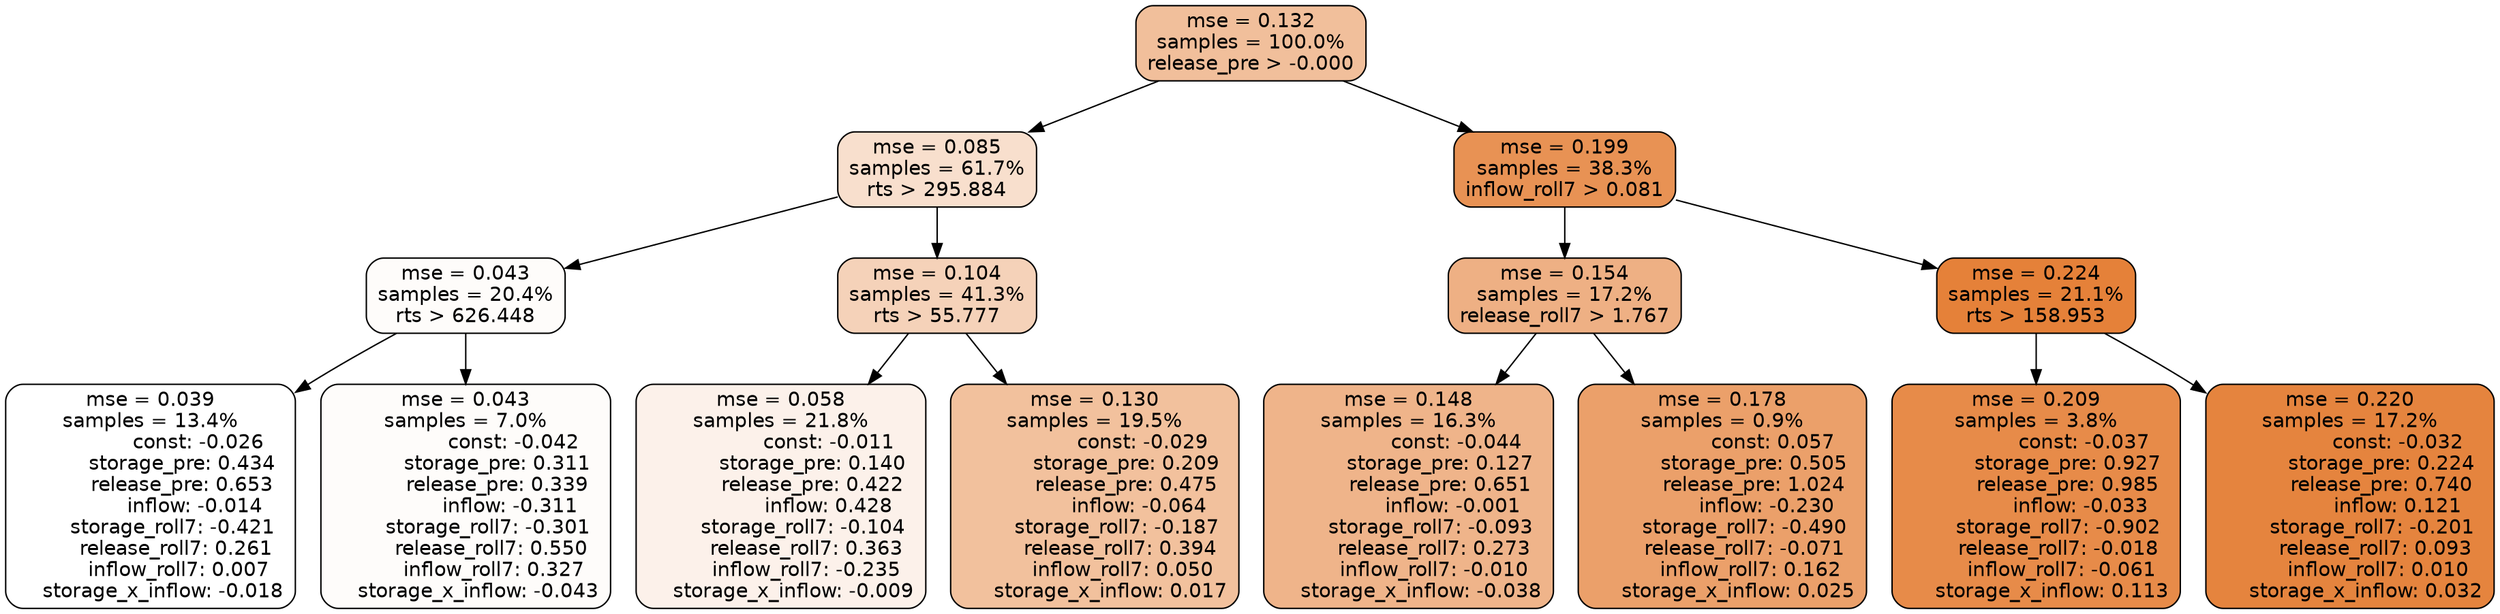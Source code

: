 digraph tree {
node [shape=rectangle, style="filled, rounded", color="black", fontname=helvetica] ;
edge [fontname=helvetica] ;
	"0" [label="mse = 0.132
samples = 100.0%
release_pre > -0.000", fillcolor="#f1bf9b"]
	"1" [label="mse = 0.085
samples = 61.7%
rts > 295.884", fillcolor="#f8dfcd"]
	"8" [label="mse = 0.199
samples = 38.3%
inflow_roll7 > 0.081", fillcolor="#e89254"]
	"5" [label="mse = 0.043
samples = 20.4%
rts > 626.448", fillcolor="#fefcfa"]
	"2" [label="mse = 0.104
samples = 41.3%
rts > 55.777", fillcolor="#f5d2b9"]
	"9" [label="mse = 0.154
samples = 17.2%
release_roll7 > 1.767", fillcolor="#eeb084"]
	"12" [label="mse = 0.224
samples = 21.1%
rts > 158.953", fillcolor="#e58139"]
	"7" [label="mse = 0.039
samples = 13.4%
               const: -0.026
          storage_pre: 0.434
          release_pre: 0.653
              inflow: -0.014
       storage_roll7: -0.421
        release_roll7: 0.261
         inflow_roll7: 0.007
    storage_x_inflow: -0.018", fillcolor="#ffffff"]
	"6" [label="mse = 0.043
samples = 7.0%
               const: -0.042
          storage_pre: 0.311
          release_pre: 0.339
              inflow: -0.311
       storage_roll7: -0.301
        release_roll7: 0.550
         inflow_roll7: 0.327
    storage_x_inflow: -0.043", fillcolor="#fefcfa"]
	"3" [label="mse = 0.058
samples = 21.8%
               const: -0.011
          storage_pre: 0.140
          release_pre: 0.422
               inflow: 0.428
       storage_roll7: -0.104
        release_roll7: 0.363
        inflow_roll7: -0.235
    storage_x_inflow: -0.009", fillcolor="#fcf1ea"]
	"4" [label="mse = 0.130
samples = 19.5%
               const: -0.029
          storage_pre: 0.209
          release_pre: 0.475
              inflow: -0.064
       storage_roll7: -0.187
        release_roll7: 0.394
         inflow_roll7: 0.050
     storage_x_inflow: 0.017", fillcolor="#f2c19d"]
	"10" [label="mse = 0.148
samples = 16.3%
               const: -0.044
          storage_pre: 0.127
          release_pre: 0.651
              inflow: -0.001
       storage_roll7: -0.093
        release_roll7: 0.273
        inflow_roll7: -0.010
    storage_x_inflow: -0.038", fillcolor="#efb48a"]
	"11" [label="mse = 0.178
samples = 0.9%
                const: 0.057
          storage_pre: 0.505
          release_pre: 1.024
              inflow: -0.230
       storage_roll7: -0.490
       release_roll7: -0.071
         inflow_roll7: 0.162
     storage_x_inflow: 0.025", fillcolor="#eba06a"]
	"14" [label="mse = 0.209
samples = 3.8%
               const: -0.037
          storage_pre: 0.927
          release_pre: 0.985
              inflow: -0.033
       storage_roll7: -0.902
       release_roll7: -0.018
        inflow_roll7: -0.061
     storage_x_inflow: 0.113", fillcolor="#e78b49"]
	"13" [label="mse = 0.220
samples = 17.2%
               const: -0.032
          storage_pre: 0.224
          release_pre: 0.740
               inflow: 0.121
       storage_roll7: -0.201
        release_roll7: 0.093
         inflow_roll7: 0.010
     storage_x_inflow: 0.032", fillcolor="#e5843e"]

	"0" -> "1"
	"0" -> "8"
	"1" -> "2"
	"1" -> "5"
	"8" -> "9"
	"8" -> "12"
	"5" -> "6"
	"5" -> "7"
	"2" -> "3"
	"2" -> "4"
	"9" -> "10"
	"9" -> "11"
	"12" -> "13"
	"12" -> "14"
}